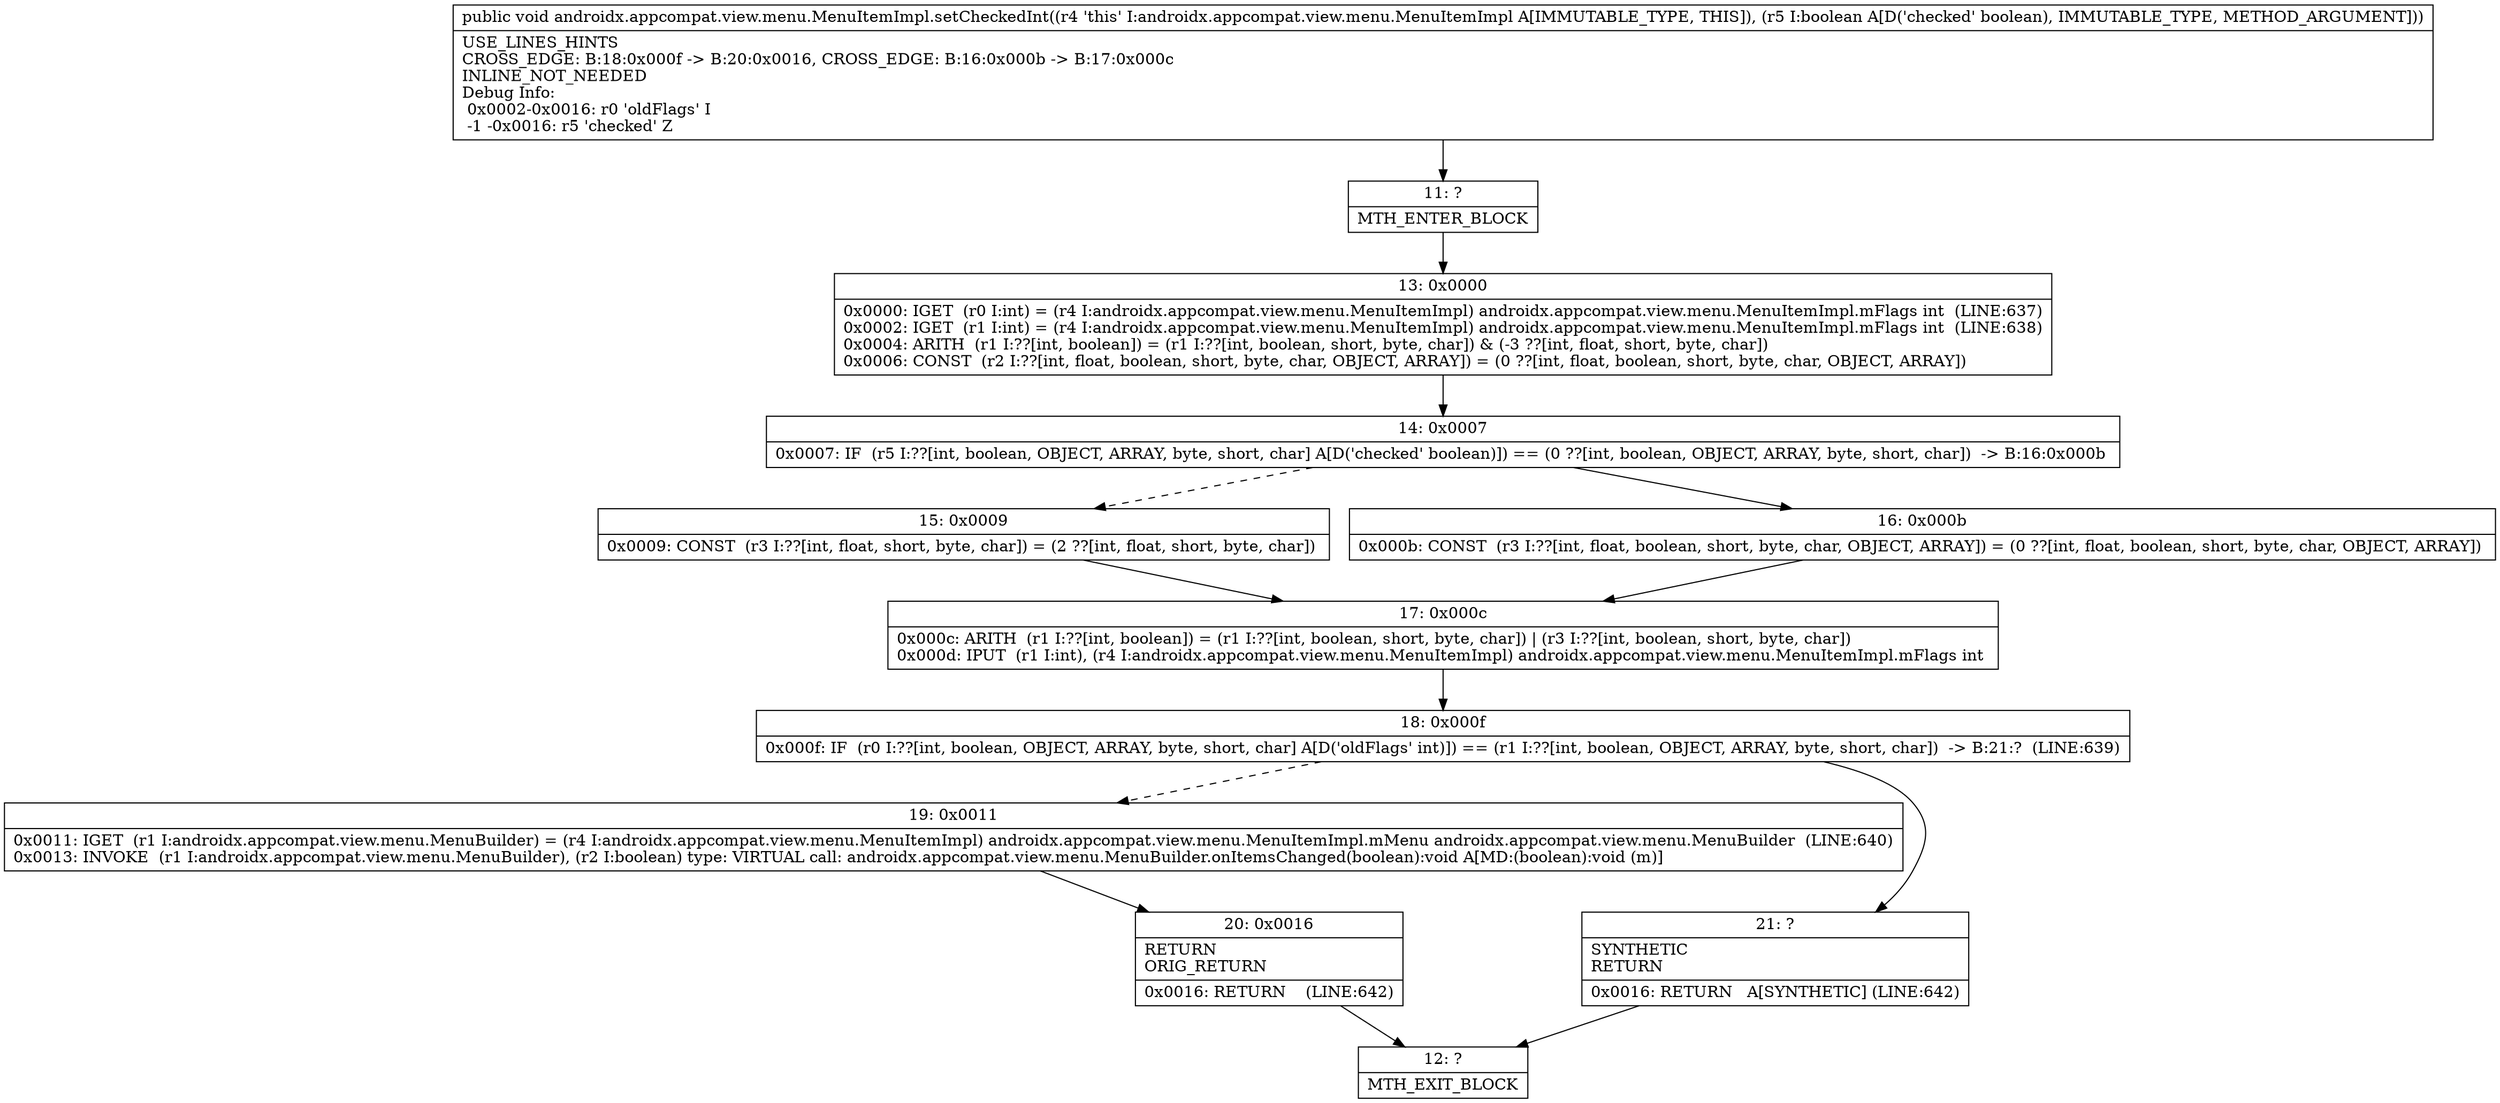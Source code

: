digraph "CFG forandroidx.appcompat.view.menu.MenuItemImpl.setCheckedInt(Z)V" {
Node_11 [shape=record,label="{11\:\ ?|MTH_ENTER_BLOCK\l}"];
Node_13 [shape=record,label="{13\:\ 0x0000|0x0000: IGET  (r0 I:int) = (r4 I:androidx.appcompat.view.menu.MenuItemImpl) androidx.appcompat.view.menu.MenuItemImpl.mFlags int  (LINE:637)\l0x0002: IGET  (r1 I:int) = (r4 I:androidx.appcompat.view.menu.MenuItemImpl) androidx.appcompat.view.menu.MenuItemImpl.mFlags int  (LINE:638)\l0x0004: ARITH  (r1 I:??[int, boolean]) = (r1 I:??[int, boolean, short, byte, char]) & (\-3 ??[int, float, short, byte, char]) \l0x0006: CONST  (r2 I:??[int, float, boolean, short, byte, char, OBJECT, ARRAY]) = (0 ??[int, float, boolean, short, byte, char, OBJECT, ARRAY]) \l}"];
Node_14 [shape=record,label="{14\:\ 0x0007|0x0007: IF  (r5 I:??[int, boolean, OBJECT, ARRAY, byte, short, char] A[D('checked' boolean)]) == (0 ??[int, boolean, OBJECT, ARRAY, byte, short, char])  \-\> B:16:0x000b \l}"];
Node_15 [shape=record,label="{15\:\ 0x0009|0x0009: CONST  (r3 I:??[int, float, short, byte, char]) = (2 ??[int, float, short, byte, char]) \l}"];
Node_17 [shape=record,label="{17\:\ 0x000c|0x000c: ARITH  (r1 I:??[int, boolean]) = (r1 I:??[int, boolean, short, byte, char]) \| (r3 I:??[int, boolean, short, byte, char]) \l0x000d: IPUT  (r1 I:int), (r4 I:androidx.appcompat.view.menu.MenuItemImpl) androidx.appcompat.view.menu.MenuItemImpl.mFlags int \l}"];
Node_18 [shape=record,label="{18\:\ 0x000f|0x000f: IF  (r0 I:??[int, boolean, OBJECT, ARRAY, byte, short, char] A[D('oldFlags' int)]) == (r1 I:??[int, boolean, OBJECT, ARRAY, byte, short, char])  \-\> B:21:?  (LINE:639)\l}"];
Node_19 [shape=record,label="{19\:\ 0x0011|0x0011: IGET  (r1 I:androidx.appcompat.view.menu.MenuBuilder) = (r4 I:androidx.appcompat.view.menu.MenuItemImpl) androidx.appcompat.view.menu.MenuItemImpl.mMenu androidx.appcompat.view.menu.MenuBuilder  (LINE:640)\l0x0013: INVOKE  (r1 I:androidx.appcompat.view.menu.MenuBuilder), (r2 I:boolean) type: VIRTUAL call: androidx.appcompat.view.menu.MenuBuilder.onItemsChanged(boolean):void A[MD:(boolean):void (m)]\l}"];
Node_20 [shape=record,label="{20\:\ 0x0016|RETURN\lORIG_RETURN\l|0x0016: RETURN    (LINE:642)\l}"];
Node_12 [shape=record,label="{12\:\ ?|MTH_EXIT_BLOCK\l}"];
Node_21 [shape=record,label="{21\:\ ?|SYNTHETIC\lRETURN\l|0x0016: RETURN   A[SYNTHETIC] (LINE:642)\l}"];
Node_16 [shape=record,label="{16\:\ 0x000b|0x000b: CONST  (r3 I:??[int, float, boolean, short, byte, char, OBJECT, ARRAY]) = (0 ??[int, float, boolean, short, byte, char, OBJECT, ARRAY]) \l}"];
MethodNode[shape=record,label="{public void androidx.appcompat.view.menu.MenuItemImpl.setCheckedInt((r4 'this' I:androidx.appcompat.view.menu.MenuItemImpl A[IMMUTABLE_TYPE, THIS]), (r5 I:boolean A[D('checked' boolean), IMMUTABLE_TYPE, METHOD_ARGUMENT]))  | USE_LINES_HINTS\lCROSS_EDGE: B:18:0x000f \-\> B:20:0x0016, CROSS_EDGE: B:16:0x000b \-\> B:17:0x000c\lINLINE_NOT_NEEDED\lDebug Info:\l  0x0002\-0x0016: r0 'oldFlags' I\l  \-1 \-0x0016: r5 'checked' Z\l}"];
MethodNode -> Node_11;Node_11 -> Node_13;
Node_13 -> Node_14;
Node_14 -> Node_15[style=dashed];
Node_14 -> Node_16;
Node_15 -> Node_17;
Node_17 -> Node_18;
Node_18 -> Node_19[style=dashed];
Node_18 -> Node_21;
Node_19 -> Node_20;
Node_20 -> Node_12;
Node_21 -> Node_12;
Node_16 -> Node_17;
}

